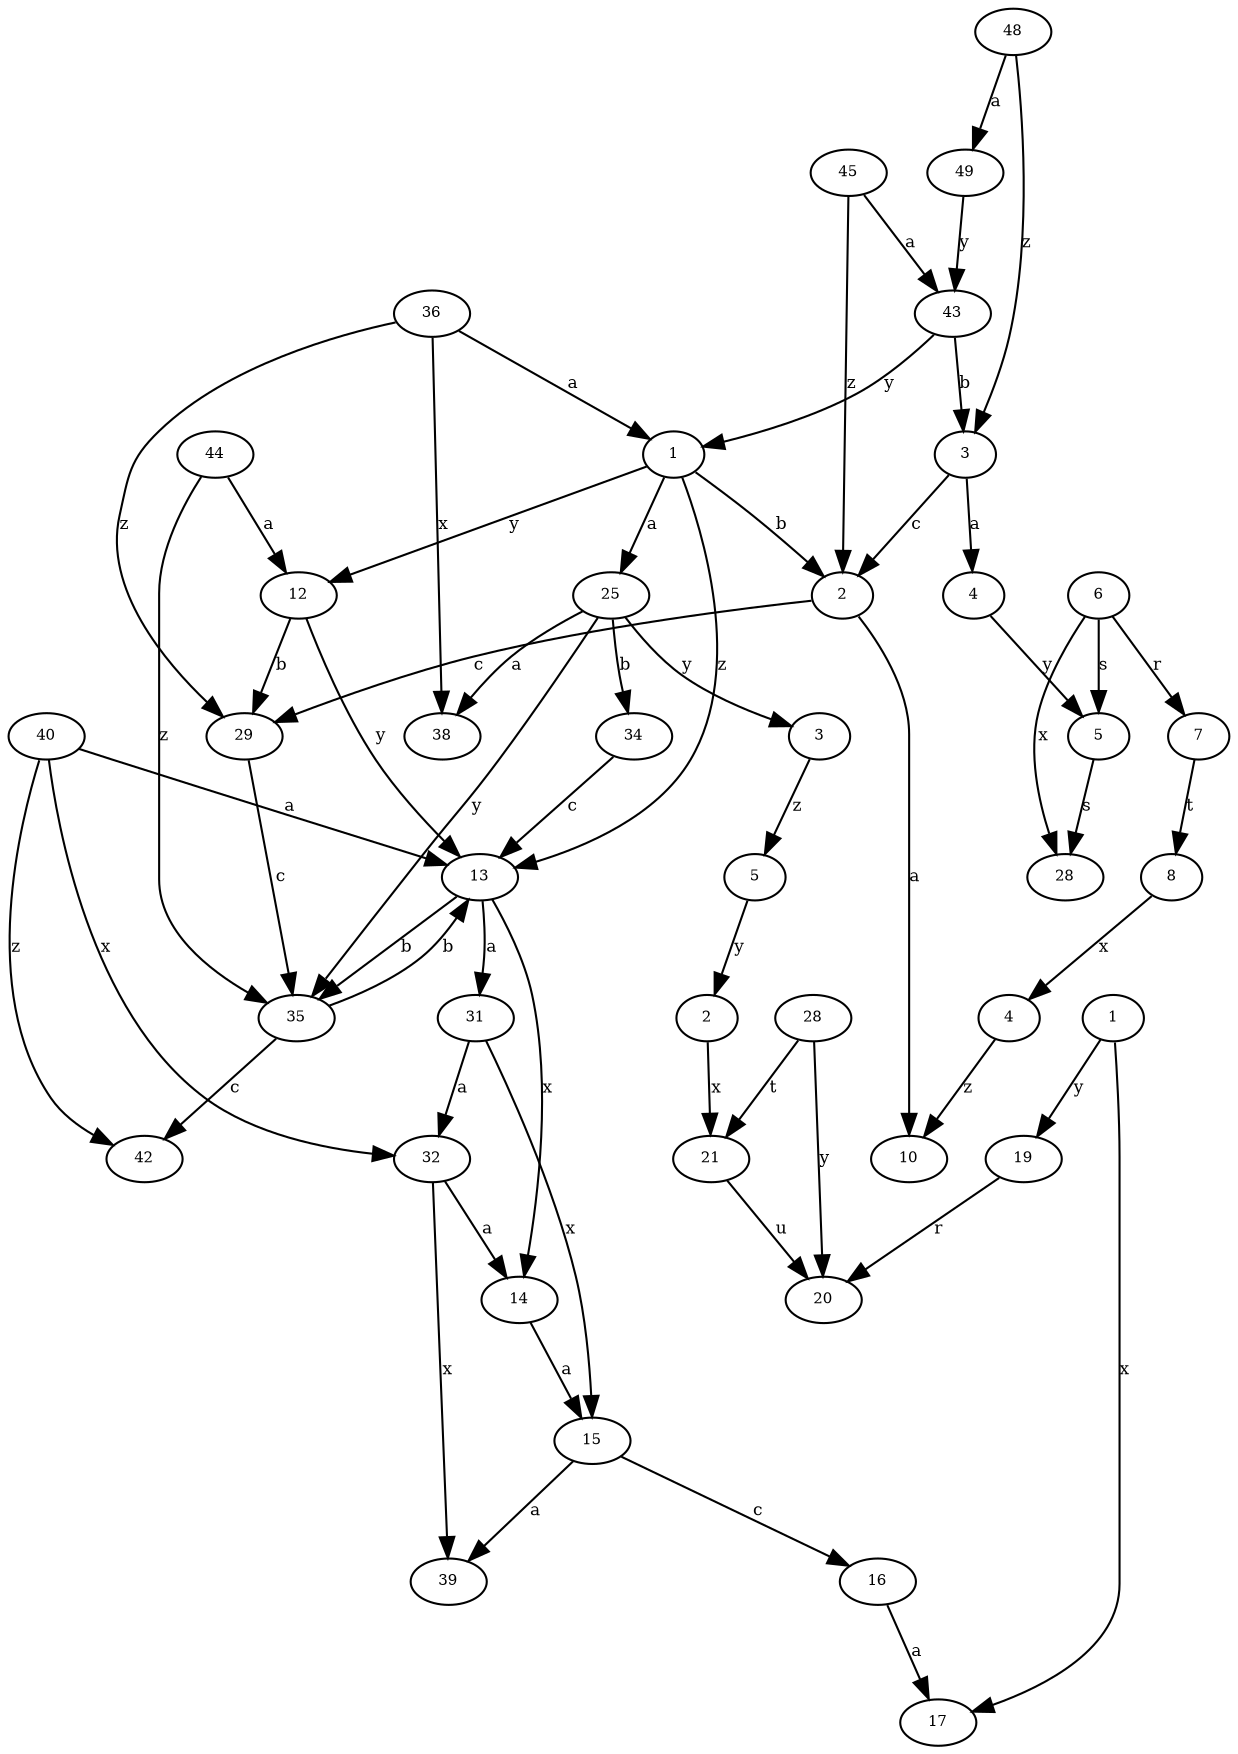 digraph R {
"Kv1" [label="1",fontsize=7,width=.01,height=.01];
"Kv1" -> "Kv12" [label="y",fontsize=8];
"Kv1" -> "Kv25" [label="a",fontsize=8];
"Kv1" -> "Kv2" [label="b",fontsize=8];
"Kv1" -> "Kv13" [label="z",fontsize=8];
"Kv2" [label="2",fontsize=7,width=.01,height=.01];
"Kv2" -> "Kv10" [label="a",fontsize=8];
"Kv2" -> "Kv29" [label="c",fontsize=8];
"Kv3" [label="3",fontsize=7,width=.01,height=.01];
"Kv3" -> "Kv4" [label="a",fontsize=8];
"Kv3" -> "Kv2" [label="c",fontsize=8];
"Kv4" [label="4",fontsize=7,width=.01,height=.01];
"Kv10" [label="10",fontsize=7,width=.01,height=.01];
"Kv12" [label="12",fontsize=7,width=.01,height=.01];
"Kv12" -> "Kv13" [label="y",fontsize=8];
"Kv12" -> "Kv29" [label="b",fontsize=8];
"Kv13" [label="13",fontsize=7,width=.01,height=.01];
"Kv13" -> "Kv31" [label="a",fontsize=8];
"Kv13" -> "Kv14" [label="x",fontsize=8];
"Kv13" -> "Kv35" [label="b",fontsize=8];
"Kv14" [label="14",fontsize=7,width=.01,height=.01];
"Kv14" -> "Kv15" [label="a",fontsize=8];
"Kv15" [label="15",fontsize=7,width=.01,height=.01];
"Kv15" -> "Kv39" [label="a",fontsize=8];
"Kv15" -> "Kv16" [label="c",fontsize=8];
"Kv16" [label="16",fontsize=7,width=.01,height=.01];
"Kv16" -> "Kv17" [label="a",fontsize=8];
"Kv17" [label="17",fontsize=7,width=.01,height=.01];
"Kv25" [label="25",fontsize=7,width=.01,height=.01];
"Kv25" -> "Kv35" [label="y",fontsize=8];
"Kv25" -> "Kv38" [label="a",fontsize=8];
"Kv25" -> "Kv34" [label="b",fontsize=8];
"Kv29" [label="29",fontsize=7,width=.01,height=.01];
"Kv29" -> "Kv35" [label="c",fontsize=8];
"Kv31" [label="31",fontsize=7,width=.01,height=.01];
"Kv31" -> "Kv32" [label="a",fontsize=8];
"Kv31" -> "Kv15" [label="x",fontsize=8];
"Kv32" [label="32",fontsize=7,width=.01,height=.01];
"Kv32" -> "Kv14" [label="a",fontsize=8];
"Kv32" -> "Kv39" [label="x",fontsize=8];
"Kv34" [label="34",fontsize=7,width=.01,height=.01];
"Kv34" -> "Kv13" [label="c",fontsize=8];
"Kv35" [label="35",fontsize=7,width=.01,height=.01];
"Kv35" -> "Kv42" [label="c",fontsize=8];
"Kv35" -> "Kv13" [label="b",fontsize=8];
"Kv36" [label="36",fontsize=7,width=.01,height=.01];
"Kv36" -> "Kv1" [label="a",fontsize=8];
"Kv36" -> "Kv38" [label="x",fontsize=8];
"Kv36" -> "Kv29" [label="z",fontsize=8];
"Kv38" [label="38",fontsize=7,width=.01,height=.01];
"Kv39" [label="39",fontsize=7,width=.01,height=.01];
"Kv40" [label="40",fontsize=7,width=.01,height=.01];
"Kv40" -> "Kv13" [label="a",fontsize=8];
"Kv40" -> "Kv32" [label="x",fontsize=8];
"Kv40" -> "Kv42" [label="z",fontsize=8];
"Kv42" [label="42",fontsize=7,width=.01,height=.01];
"Kv43" [label="43",fontsize=7,width=.01,height=.01];
"Kv43" -> "Kv1" [label="y",fontsize=8];
"Kv43" -> "Kv3" [label="b",fontsize=8];
"Kv44" [label="44",fontsize=7,width=.01,height=.01];
"Kv44" -> "Kv12" [label="a",fontsize=8];
"Kv44" -> "Kv35" [label="z",fontsize=8];
"Kv48" [label="48",fontsize=7,width=.01,height=.01];
"Kv48" -> "Kv49" [label="a",fontsize=8];
"Kv48" -> "Kv3" [label="z",fontsize=8];
"Kv49" [label="49",fontsize=7,width=.01,height=.01];
"Kv49" -> "Kv43" [label="y",fontsize=8];
"Kv45" [label="45",fontsize=7,width=.01,height=.01];
"Kv45" -> "Kv43" [label="a",fontsize=8];
"Kv45" -> "Kv2" [label="z",fontsize=8];
"Iv5" [label="5",fontsize=7,width=.01,height=.01];
"Iv5" -> "Iv28" [label="s",fontsize=8];
"Iv6" [label="6",fontsize=7,width=.01,height=.01];
"Iv6" -> "Iv28" [label="x",fontsize=8];
"Iv6" -> "Iv5" [label="s",fontsize=8];
"Iv6" -> "Iv7" [label="r",fontsize=8];
"Iv7" [label="7",fontsize=7,width=.01,height=.01];
"Iv7" -> "Iv8" [label="t",fontsize=8];
"Iv8" [label="8",fontsize=7,width=.01,height=.01];
"Iv28" [label="28",fontsize=7,width=.01,height=.01];
"Jv19" [label="19",fontsize=7,width=.01,height=.01];
"Jv19" -> "Jv20" [label="r",fontsize=8];
"Jv20" [label="20",fontsize=7,width=.01,height=.01];
"Jv21" [label="21",fontsize=7,width=.01,height=.01];
"Jv21" -> "Jv20" [label="u",fontsize=8];
"Jv28" [label="28",fontsize=7,width=.01,height=.01];
"Jv28" -> "Jv20" [label="y",fontsize=8];
"Jv28" -> "Jv21" [label="t",fontsize=8];
"Zv1" [label="1",fontsize=7,width=.01,height=.01];
"Zv2" [label="2",fontsize=7,width=.01,height=.01];
"Zv3" [label="3",fontsize=7,width=.01,height=.01];
"Zv3" -> "Zv5" [label="z",fontsize=8];
"Zv4" [label="4",fontsize=7,width=.01,height=.01];
"Zv5" [label="5",fontsize=7,width=.01,height=.01];
"Zv5" -> "Zv2" [label="y",fontsize=8];
"Kv4" -> "Iv5" [label="y",fontsize=8];
"Zv1" -> "Kv17" [label="x",fontsize=8];
"Zv1" -> "Jv19" [label="y",fontsize=8];
"Zv2" -> "Jv21" [label="x",fontsize=8];
"Kv25" -> "Zv3" [label="y",fontsize=8];
"Iv8" -> "Zv4" [label="x",fontsize=8];
"Zv4" -> "Kv10" [label="z",fontsize=8];
}

